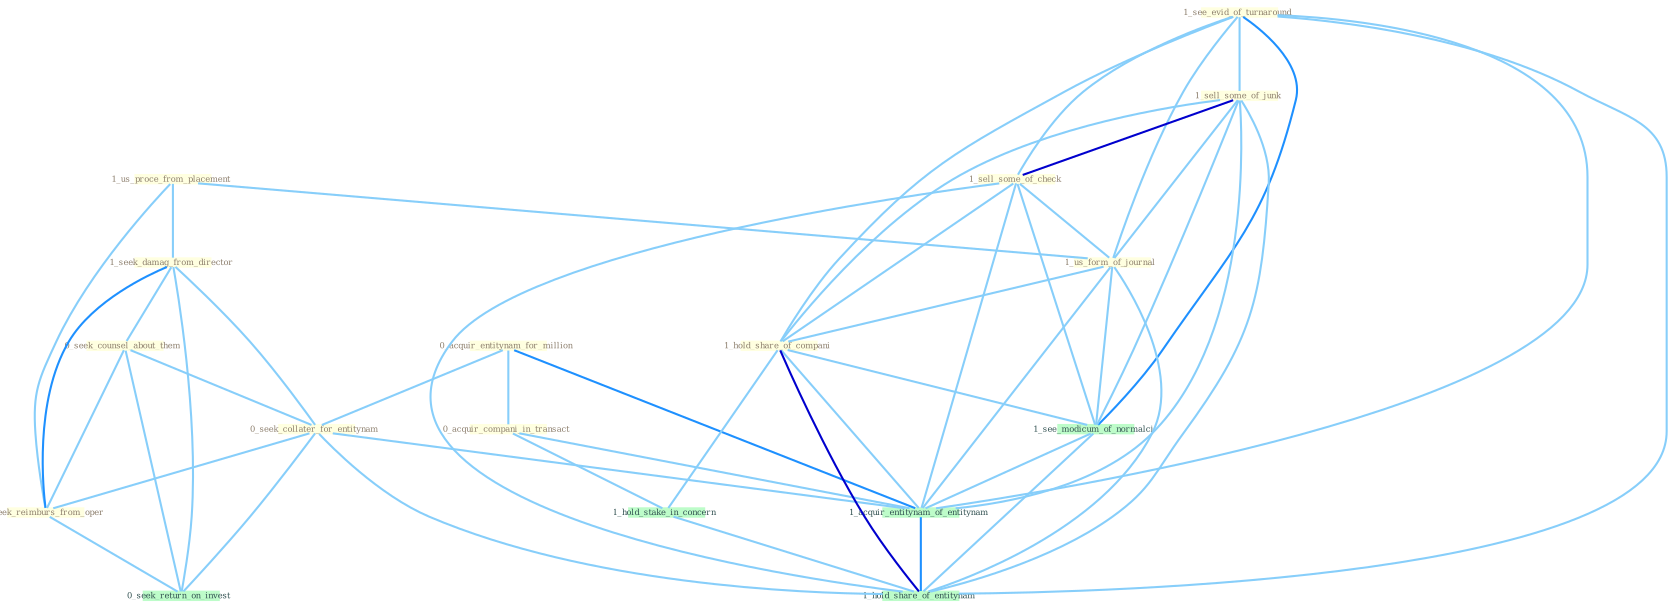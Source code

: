 Graph G{ 
    node
    [shape=polygon,style=filled,width=.5,height=.06,color="#BDFCC9",fixedsize=true,fontsize=4,
    fontcolor="#2f4f4f"];
    {node
    [color="#ffffe0", fontcolor="#8b7d6b"] "1_us_proce_from_placement " "1_seek_damag_from_director " "0_acquir_entitynam_for_million " "1_see_evid_of_turnaround " "1_sell_some_of_junk " "0_seek_counsel_about_them " "0_acquir_compani_in_transact " "1_sell_some_of_check " "0_seek_collater_for_entitynam " "1_seek_reimburs_from_oper " "1_us_form_of_journal " "1_hold_share_of_compani "}
{node [color="#fff0f5", fontcolor="#b22222"]}
edge [color="#B0E2FF"];

	"1_us_proce_from_placement " -- "1_seek_damag_from_director " [w="1", color="#87cefa" ];
	"1_us_proce_from_placement " -- "1_seek_reimburs_from_oper " [w="1", color="#87cefa" ];
	"1_us_proce_from_placement " -- "1_us_form_of_journal " [w="1", color="#87cefa" ];
	"1_seek_damag_from_director " -- "0_seek_counsel_about_them " [w="1", color="#87cefa" ];
	"1_seek_damag_from_director " -- "0_seek_collater_for_entitynam " [w="1", color="#87cefa" ];
	"1_seek_damag_from_director " -- "1_seek_reimburs_from_oper " [w="2", color="#1e90ff" , len=0.8];
	"1_seek_damag_from_director " -- "0_seek_return_on_invest " [w="1", color="#87cefa" ];
	"0_acquir_entitynam_for_million " -- "0_acquir_compani_in_transact " [w="1", color="#87cefa" ];
	"0_acquir_entitynam_for_million " -- "0_seek_collater_for_entitynam " [w="1", color="#87cefa" ];
	"0_acquir_entitynam_for_million " -- "1_acquir_entitynam_of_entitynam " [w="2", color="#1e90ff" , len=0.8];
	"1_see_evid_of_turnaround " -- "1_sell_some_of_junk " [w="1", color="#87cefa" ];
	"1_see_evid_of_turnaround " -- "1_sell_some_of_check " [w="1", color="#87cefa" ];
	"1_see_evid_of_turnaround " -- "1_us_form_of_journal " [w="1", color="#87cefa" ];
	"1_see_evid_of_turnaround " -- "1_hold_share_of_compani " [w="1", color="#87cefa" ];
	"1_see_evid_of_turnaround " -- "1_see_modicum_of_normalci " [w="2", color="#1e90ff" , len=0.8];
	"1_see_evid_of_turnaround " -- "1_acquir_entitynam_of_entitynam " [w="1", color="#87cefa" ];
	"1_see_evid_of_turnaround " -- "1_hold_share_of_entitynam " [w="1", color="#87cefa" ];
	"1_sell_some_of_junk " -- "1_sell_some_of_check " [w="3", color="#0000cd" , len=0.6];
	"1_sell_some_of_junk " -- "1_us_form_of_journal " [w="1", color="#87cefa" ];
	"1_sell_some_of_junk " -- "1_hold_share_of_compani " [w="1", color="#87cefa" ];
	"1_sell_some_of_junk " -- "1_see_modicum_of_normalci " [w="1", color="#87cefa" ];
	"1_sell_some_of_junk " -- "1_acquir_entitynam_of_entitynam " [w="1", color="#87cefa" ];
	"1_sell_some_of_junk " -- "1_hold_share_of_entitynam " [w="1", color="#87cefa" ];
	"0_seek_counsel_about_them " -- "0_seek_collater_for_entitynam " [w="1", color="#87cefa" ];
	"0_seek_counsel_about_them " -- "1_seek_reimburs_from_oper " [w="1", color="#87cefa" ];
	"0_seek_counsel_about_them " -- "0_seek_return_on_invest " [w="1", color="#87cefa" ];
	"0_acquir_compani_in_transact " -- "1_hold_stake_in_concern " [w="1", color="#87cefa" ];
	"0_acquir_compani_in_transact " -- "1_acquir_entitynam_of_entitynam " [w="1", color="#87cefa" ];
	"1_sell_some_of_check " -- "1_us_form_of_journal " [w="1", color="#87cefa" ];
	"1_sell_some_of_check " -- "1_hold_share_of_compani " [w="1", color="#87cefa" ];
	"1_sell_some_of_check " -- "1_see_modicum_of_normalci " [w="1", color="#87cefa" ];
	"1_sell_some_of_check " -- "1_acquir_entitynam_of_entitynam " [w="1", color="#87cefa" ];
	"1_sell_some_of_check " -- "1_hold_share_of_entitynam " [w="1", color="#87cefa" ];
	"0_seek_collater_for_entitynam " -- "1_seek_reimburs_from_oper " [w="1", color="#87cefa" ];
	"0_seek_collater_for_entitynam " -- "0_seek_return_on_invest " [w="1", color="#87cefa" ];
	"0_seek_collater_for_entitynam " -- "1_acquir_entitynam_of_entitynam " [w="1", color="#87cefa" ];
	"0_seek_collater_for_entitynam " -- "1_hold_share_of_entitynam " [w="1", color="#87cefa" ];
	"1_seek_reimburs_from_oper " -- "0_seek_return_on_invest " [w="1", color="#87cefa" ];
	"1_us_form_of_journal " -- "1_hold_share_of_compani " [w="1", color="#87cefa" ];
	"1_us_form_of_journal " -- "1_see_modicum_of_normalci " [w="1", color="#87cefa" ];
	"1_us_form_of_journal " -- "1_acquir_entitynam_of_entitynam " [w="1", color="#87cefa" ];
	"1_us_form_of_journal " -- "1_hold_share_of_entitynam " [w="1", color="#87cefa" ];
	"1_hold_share_of_compani " -- "1_hold_stake_in_concern " [w="1", color="#87cefa" ];
	"1_hold_share_of_compani " -- "1_see_modicum_of_normalci " [w="1", color="#87cefa" ];
	"1_hold_share_of_compani " -- "1_acquir_entitynam_of_entitynam " [w="1", color="#87cefa" ];
	"1_hold_share_of_compani " -- "1_hold_share_of_entitynam " [w="3", color="#0000cd" , len=0.6];
	"1_hold_stake_in_concern " -- "1_hold_share_of_entitynam " [w="1", color="#87cefa" ];
	"1_see_modicum_of_normalci " -- "1_acquir_entitynam_of_entitynam " [w="1", color="#87cefa" ];
	"1_see_modicum_of_normalci " -- "1_hold_share_of_entitynam " [w="1", color="#87cefa" ];
	"1_acquir_entitynam_of_entitynam " -- "1_hold_share_of_entitynam " [w="2", color="#1e90ff" , len=0.8];
}
